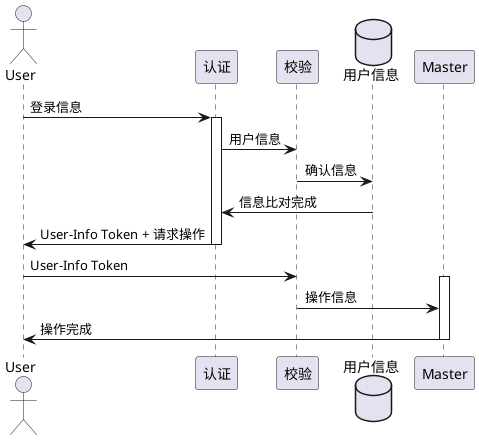 @startuml "Login"

actor "User" as user
participant "认证" as authority
participant "校验" as calibration
database "用户信息" as db
participant "Master" as master


user ->  authority : 登录信息
activate authority
authority -> calibration : 用户信息
calibration -> db : 确认信息
db -> authority : 信息比对完成
authority -> user : User-Info Token + 请求操作
deactivate authority

user -> calibration : User-Info Token

activate master
calibration -> master: 操作信息
master -> user: 操作完成
deactivate master


@enduml
